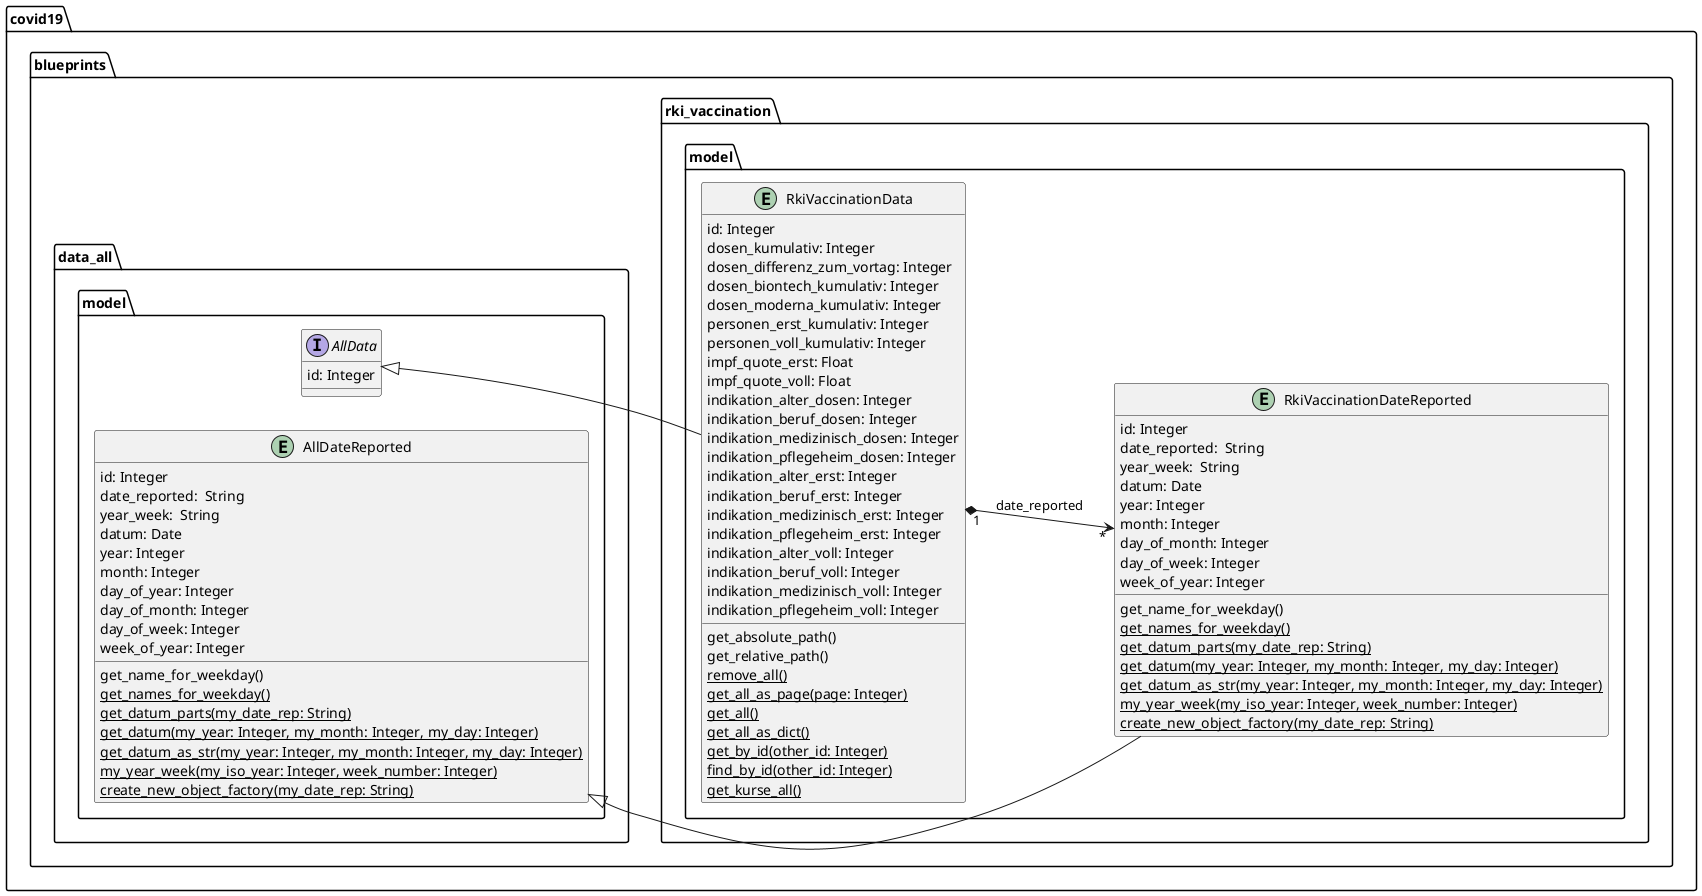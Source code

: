 @startuml
left to right direction

package covid19.blueprints.data_all.model {

	entity AllDateReported {
	    id: Integer
		date_reported:  String
	    year_week:  String
	    datum: Date
	    year: Integer
	    month: Integer
		day_of_year: Integer
	    day_of_month: Integer
	    day_of_week: Integer
	    week_of_year: Integer
		get_name_for_weekday()
		{classifier} get_names_for_weekday()
		{classifier} get_datum_parts(my_date_rep: String)
		{classifier} get_datum(my_year: Integer, my_month: Integer, my_day: Integer)
		{classifier} get_datum_as_str(my_year: Integer, my_month: Integer, my_day: Integer)
		{classifier} my_year_week(my_iso_year: Integer, week_number: Integer)
		{classifier} create_new_object_factory(my_date_rep: String)
	}

	interface AllData {
	    id: Integer
	}
}

package covid19.blueprints.rki_vaccination.model {

	entity RkiVaccinationDateReported {
	    id: Integer
		date_reported:  String
	    year_week:  String
	    datum: Date
	    year: Integer
	    month: Integer
	    day_of_month: Integer
	    day_of_week: Integer
	    week_of_year: Integer
		get_name_for_weekday()
		{classifier} get_names_for_weekday()
		{classifier} get_datum_parts(my_date_rep: String)
		{classifier} get_datum(my_year: Integer, my_month: Integer, my_day: Integer)
		{classifier} get_datum_as_str(my_year: Integer, my_month: Integer, my_day: Integer)
		{classifier} my_year_week(my_iso_year: Integer, week_number: Integer)
		{classifier} create_new_object_factory(my_date_rep: String)
	}

	entity RkiVaccinationData {
	    id: Integer
	    dosen_kumulativ: Integer
	    dosen_differenz_zum_vortag: Integer
	    dosen_biontech_kumulativ: Integer
	    dosen_moderna_kumulativ: Integer
	    personen_erst_kumulativ: Integer
	    personen_voll_kumulativ: Integer
	    impf_quote_erst: Float
	    impf_quote_voll: Float
	    indikation_alter_dosen: Integer
	    indikation_beruf_dosen: Integer
	    indikation_medizinisch_dosen: Integer
	    indikation_pflegeheim_dosen: Integer
	    indikation_alter_erst: Integer
	    indikation_beruf_erst: Integer
	    indikation_medizinisch_erst: Integer
	    indikation_pflegeheim_erst: Integer
	    indikation_alter_voll: Integer
	    indikation_beruf_voll: Integer
	    indikation_medizinisch_voll: Integer
	    indikation_pflegeheim_voll: Integer
	    get_absolute_path()
	    get_relative_path()
	    {classifier} remove_all()
	    {classifier} get_all_as_page(page: Integer)
	    {classifier} get_all()
	    {classifier} get_all_as_dict()
	    {classifier} get_by_id(other_id: Integer)
	    {classifier} find_by_id(other_id: Integer)
	    {classifier} get_kurse_all()
	}
}

AllDateReported <|-- RkiVaccinationDateReported
AllData <|-- RkiVaccinationData

RkiVaccinationData "1" *--> "*" RkiVaccinationDateReported : date_reported

@enduml
